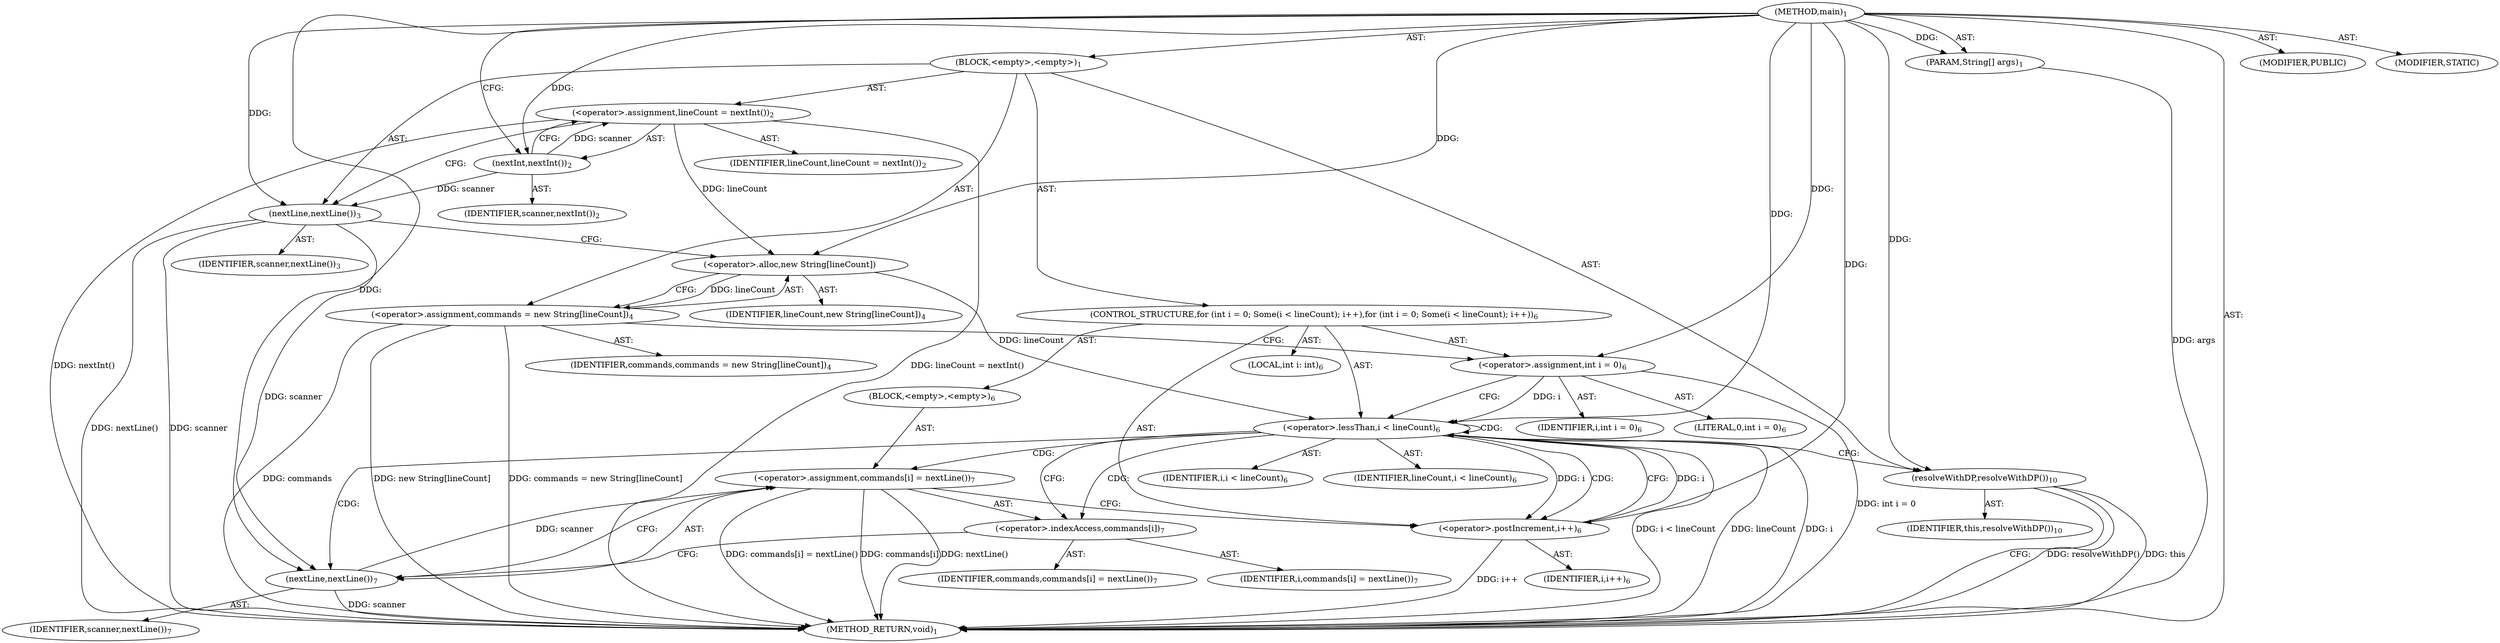 digraph "main" {  
"17" [label = <(METHOD,main)<SUB>1</SUB>> ]
"18" [label = <(PARAM,String[] args)<SUB>1</SUB>> ]
"19" [label = <(BLOCK,&lt;empty&gt;,&lt;empty&gt;)<SUB>1</SUB>> ]
"20" [label = <(&lt;operator&gt;.assignment,lineCount = nextInt())<SUB>2</SUB>> ]
"21" [label = <(IDENTIFIER,lineCount,lineCount = nextInt())<SUB>2</SUB>> ]
"22" [label = <(nextInt,nextInt())<SUB>2</SUB>> ]
"23" [label = <(IDENTIFIER,scanner,nextInt())<SUB>2</SUB>> ]
"24" [label = <(nextLine,nextLine())<SUB>3</SUB>> ]
"25" [label = <(IDENTIFIER,scanner,nextLine())<SUB>3</SUB>> ]
"26" [label = <(&lt;operator&gt;.assignment,commands = new String[lineCount])<SUB>4</SUB>> ]
"27" [label = <(IDENTIFIER,commands,commands = new String[lineCount])<SUB>4</SUB>> ]
"28" [label = <(&lt;operator&gt;.alloc,new String[lineCount])> ]
"29" [label = <(IDENTIFIER,lineCount,new String[lineCount])<SUB>4</SUB>> ]
"30" [label = <(CONTROL_STRUCTURE,for (int i = 0; Some(i &lt; lineCount); i++),for (int i = 0; Some(i &lt; lineCount); i++))<SUB>6</SUB>> ]
"31" [label = <(LOCAL,int i: int)<SUB>6</SUB>> ]
"32" [label = <(&lt;operator&gt;.assignment,int i = 0)<SUB>6</SUB>> ]
"33" [label = <(IDENTIFIER,i,int i = 0)<SUB>6</SUB>> ]
"34" [label = <(LITERAL,0,int i = 0)<SUB>6</SUB>> ]
"35" [label = <(&lt;operator&gt;.lessThan,i &lt; lineCount)<SUB>6</SUB>> ]
"36" [label = <(IDENTIFIER,i,i &lt; lineCount)<SUB>6</SUB>> ]
"37" [label = <(IDENTIFIER,lineCount,i &lt; lineCount)<SUB>6</SUB>> ]
"38" [label = <(&lt;operator&gt;.postIncrement,i++)<SUB>6</SUB>> ]
"39" [label = <(IDENTIFIER,i,i++)<SUB>6</SUB>> ]
"40" [label = <(BLOCK,&lt;empty&gt;,&lt;empty&gt;)<SUB>6</SUB>> ]
"41" [label = <(&lt;operator&gt;.assignment,commands[i] = nextLine())<SUB>7</SUB>> ]
"42" [label = <(&lt;operator&gt;.indexAccess,commands[i])<SUB>7</SUB>> ]
"43" [label = <(IDENTIFIER,commands,commands[i] = nextLine())<SUB>7</SUB>> ]
"44" [label = <(IDENTIFIER,i,commands[i] = nextLine())<SUB>7</SUB>> ]
"45" [label = <(nextLine,nextLine())<SUB>7</SUB>> ]
"46" [label = <(IDENTIFIER,scanner,nextLine())<SUB>7</SUB>> ]
"47" [label = <(resolveWithDP,resolveWithDP())<SUB>10</SUB>> ]
"48" [label = <(IDENTIFIER,this,resolveWithDP())<SUB>10</SUB>> ]
"49" [label = <(MODIFIER,PUBLIC)> ]
"50" [label = <(MODIFIER,STATIC)> ]
"51" [label = <(METHOD_RETURN,void)<SUB>1</SUB>> ]
  "17" -> "18"  [ label = "AST: "] 
  "17" -> "19"  [ label = "AST: "] 
  "17" -> "49"  [ label = "AST: "] 
  "17" -> "50"  [ label = "AST: "] 
  "17" -> "51"  [ label = "AST: "] 
  "19" -> "20"  [ label = "AST: "] 
  "19" -> "24"  [ label = "AST: "] 
  "19" -> "26"  [ label = "AST: "] 
  "19" -> "30"  [ label = "AST: "] 
  "19" -> "47"  [ label = "AST: "] 
  "20" -> "21"  [ label = "AST: "] 
  "20" -> "22"  [ label = "AST: "] 
  "22" -> "23"  [ label = "AST: "] 
  "24" -> "25"  [ label = "AST: "] 
  "26" -> "27"  [ label = "AST: "] 
  "26" -> "28"  [ label = "AST: "] 
  "28" -> "29"  [ label = "AST: "] 
  "30" -> "31"  [ label = "AST: "] 
  "30" -> "32"  [ label = "AST: "] 
  "30" -> "35"  [ label = "AST: "] 
  "30" -> "38"  [ label = "AST: "] 
  "30" -> "40"  [ label = "AST: "] 
  "32" -> "33"  [ label = "AST: "] 
  "32" -> "34"  [ label = "AST: "] 
  "35" -> "36"  [ label = "AST: "] 
  "35" -> "37"  [ label = "AST: "] 
  "38" -> "39"  [ label = "AST: "] 
  "40" -> "41"  [ label = "AST: "] 
  "41" -> "42"  [ label = "AST: "] 
  "41" -> "45"  [ label = "AST: "] 
  "42" -> "43"  [ label = "AST: "] 
  "42" -> "44"  [ label = "AST: "] 
  "45" -> "46"  [ label = "AST: "] 
  "47" -> "48"  [ label = "AST: "] 
  "20" -> "24"  [ label = "CFG: "] 
  "24" -> "28"  [ label = "CFG: "] 
  "26" -> "32"  [ label = "CFG: "] 
  "47" -> "51"  [ label = "CFG: "] 
  "22" -> "20"  [ label = "CFG: "] 
  "28" -> "26"  [ label = "CFG: "] 
  "32" -> "35"  [ label = "CFG: "] 
  "35" -> "42"  [ label = "CFG: "] 
  "35" -> "47"  [ label = "CFG: "] 
  "38" -> "35"  [ label = "CFG: "] 
  "41" -> "38"  [ label = "CFG: "] 
  "42" -> "45"  [ label = "CFG: "] 
  "45" -> "41"  [ label = "CFG: "] 
  "17" -> "22"  [ label = "CFG: "] 
  "18" -> "51"  [ label = "DDG: args"] 
  "20" -> "51"  [ label = "DDG: nextInt()"] 
  "20" -> "51"  [ label = "DDG: lineCount = nextInt()"] 
  "24" -> "51"  [ label = "DDG: scanner"] 
  "24" -> "51"  [ label = "DDG: nextLine()"] 
  "26" -> "51"  [ label = "DDG: commands"] 
  "26" -> "51"  [ label = "DDG: new String[lineCount]"] 
  "26" -> "51"  [ label = "DDG: commands = new String[lineCount]"] 
  "32" -> "51"  [ label = "DDG: int i = 0"] 
  "35" -> "51"  [ label = "DDG: i"] 
  "35" -> "51"  [ label = "DDG: lineCount"] 
  "35" -> "51"  [ label = "DDG: i &lt; lineCount"] 
  "47" -> "51"  [ label = "DDG: resolveWithDP()"] 
  "41" -> "51"  [ label = "DDG: commands[i]"] 
  "45" -> "51"  [ label = "DDG: scanner"] 
  "41" -> "51"  [ label = "DDG: nextLine()"] 
  "41" -> "51"  [ label = "DDG: commands[i] = nextLine()"] 
  "38" -> "51"  [ label = "DDG: i++"] 
  "47" -> "51"  [ label = "DDG: this"] 
  "17" -> "18"  [ label = "DDG: "] 
  "22" -> "20"  [ label = "DDG: scanner"] 
  "28" -> "26"  [ label = "DDG: lineCount"] 
  "22" -> "24"  [ label = "DDG: scanner"] 
  "17" -> "24"  [ label = "DDG: "] 
  "17" -> "32"  [ label = "DDG: "] 
  "17" -> "47"  [ label = "DDG: "] 
  "17" -> "22"  [ label = "DDG: "] 
  "20" -> "28"  [ label = "DDG: lineCount"] 
  "17" -> "28"  [ label = "DDG: "] 
  "32" -> "35"  [ label = "DDG: i"] 
  "38" -> "35"  [ label = "DDG: i"] 
  "17" -> "35"  [ label = "DDG: "] 
  "28" -> "35"  [ label = "DDG: lineCount"] 
  "35" -> "38"  [ label = "DDG: i"] 
  "17" -> "38"  [ label = "DDG: "] 
  "45" -> "41"  [ label = "DDG: scanner"] 
  "24" -> "45"  [ label = "DDG: scanner"] 
  "17" -> "45"  [ label = "DDG: "] 
  "35" -> "38"  [ label = "CDG: "] 
  "35" -> "42"  [ label = "CDG: "] 
  "35" -> "41"  [ label = "CDG: "] 
  "35" -> "35"  [ label = "CDG: "] 
  "35" -> "45"  [ label = "CDG: "] 
}
